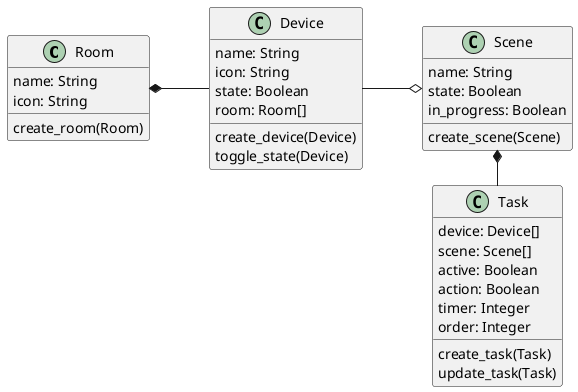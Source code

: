 @startuml

left to right direction

class Room {
  name: String
  icon: String
  create_room(Room)
}

class Device {
  name: String
  icon: String
  state: Boolean
  room: Room[]
  create_device(Device)
  toggle_state(Device)
}

class Scene {
  name: String
  state: Boolean
  in_progress: Boolean
  create_scene(Scene)
}

class Task {
  device: Device[]
  scene: Scene[]
  active: Boolean
  action: Boolean
  timer: Integer
  order: Integer
  create_task(Task)
  update_task(Task)
}

Room *-- Device
Device --o Scene
Scene *-right- Task

@enduml
